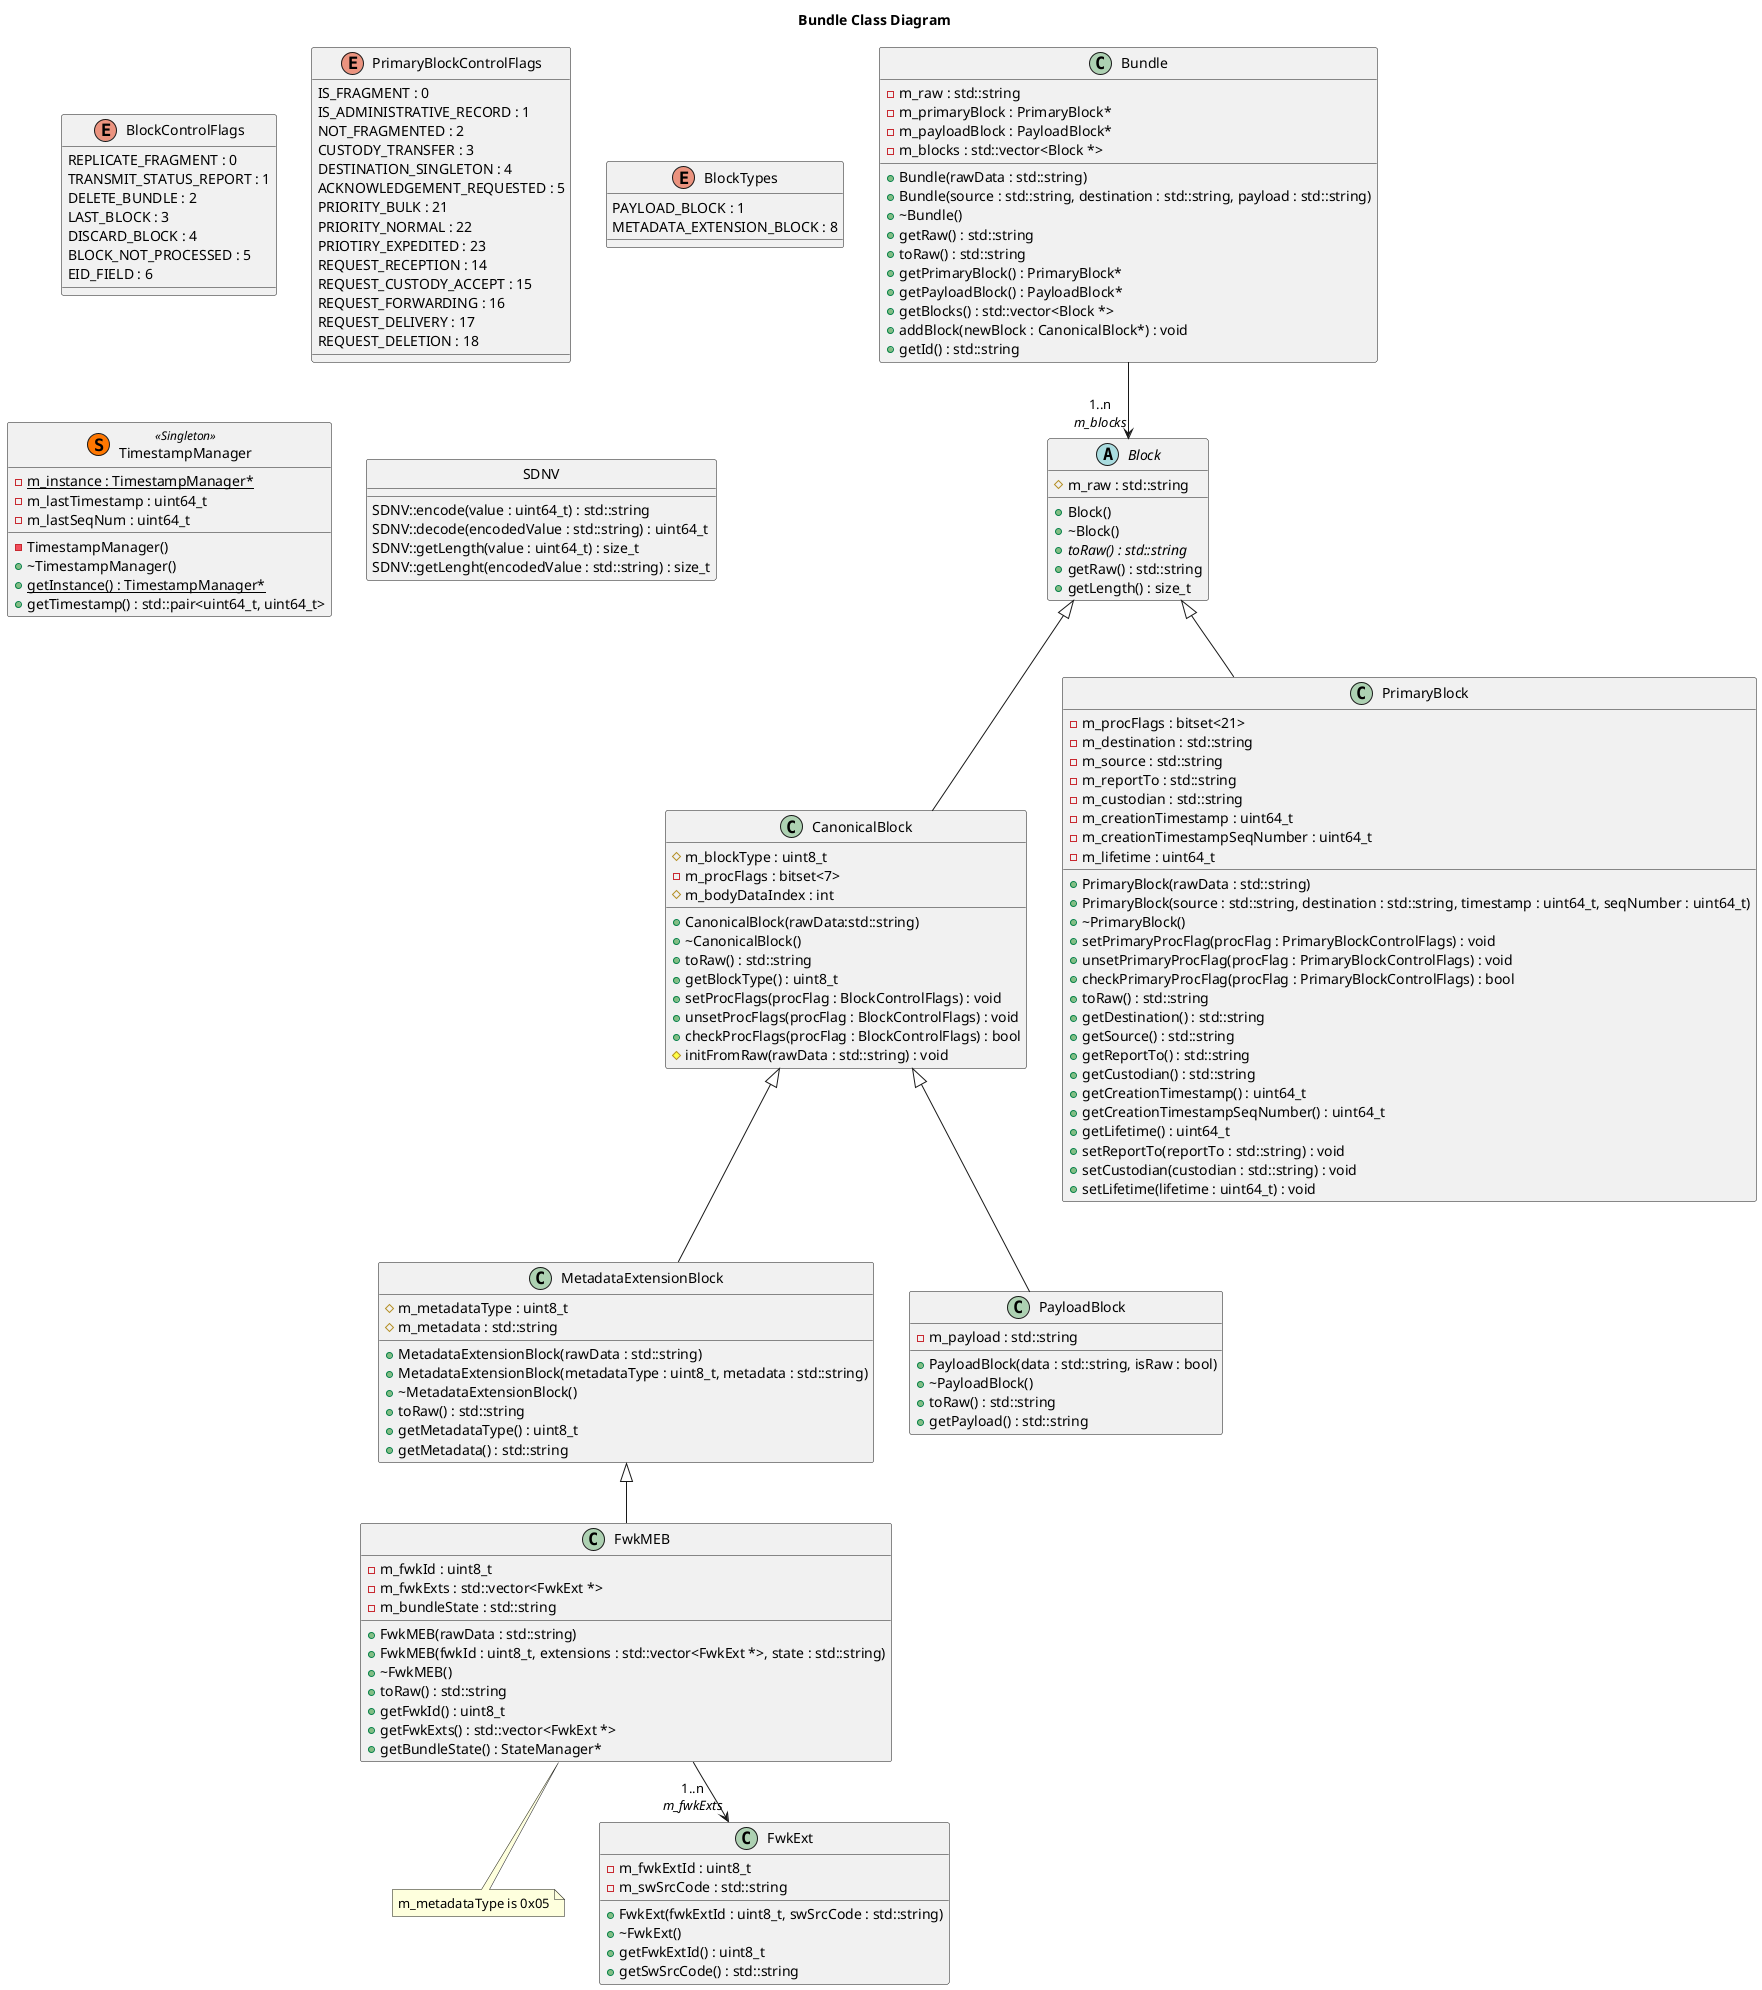 @startuml

title Bundle Class Diagram

class Bundle {
	-m_raw : std::string
	-m_primaryBlock : PrimaryBlock*
	-m_payloadBlock : PayloadBlock*
	-m_blocks : std::vector<Block *>
	+Bundle(rawData : std::string)
	+Bundle(source : std::string, destination : std::string, payload : std::string)
	+~Bundle()
	+getRaw() : std::string
	+toRaw() : std::string
	+getPrimaryBlock() : PrimaryBlock*
	+getPayloadBlock() : PayloadBlock*
	+getBlocks() : std::vector<Block *>
	+addBlock(newBlock : CanonicalBlock*) : void
	+getId() : std::string
}

abstract class Block {
	#m_raw : std::string
	+Block()
	+~Block()
	+{abstract}toRaw() : std::string
	+getRaw() : std::string
	+getLength() : size_t
}

class CanonicalBlock {
	#m_blockType : uint8_t
	-m_procFlags : bitset<7>
	#m_bodyDataIndex : int
	+CanonicalBlock(rawData:std::string)
	+~CanonicalBlock()
	+toRaw() : std::string
	+getBlockType() : uint8_t
	+setProcFlags(procFlag : BlockControlFlags) : void
	+unsetProcFlags(procFlag : BlockControlFlags) : void
	+checkProcFlags(procFlag : BlockControlFlags) : bool
	#initFromRaw(rawData : std::string) : void
}

class MetadataExtensionBlock {
	#m_metadataType : uint8_t
	#m_metadata : std::string
	+MetadataExtensionBlock(rawData : std::string)
	+MetadataExtensionBlock(metadataType : uint8_t, metadata : std::string)
	+~MetadataExtensionBlock()
	+toRaw() : std::string
	+getMetadataType() : uint8_t
	+getMetadata() : std::string
}

class FwkMEB {
	-m_fwkId : uint8_t
	-m_fwkExts : std::vector<FwkExt *>
	-m_bundleState : std::string
	+FwkMEB(rawData : std::string)
	+FwkMEB(fwkId : uint8_t, extensions : std::vector<FwkExt *>, state : std::string)
	+~FwkMEB()
	+toRaw() : std::string
	+getFwkId() : uint8_t
	+getFwkExts() : std::vector<FwkExt *>
	+getBundleState() : StateManager* 
}
note bottom: m_metadataType is 0x05

class FwkExt {
	-m_fwkExtId : uint8_t
	-m_swSrcCode : std::string
	+FwkExt(fwkExtId : uint8_t, swSrcCode : std::string)
	+~FwkExt()
	+getFwkExtId() : uint8_t
	+getSwSrcCode() : std::string
}

class PayloadBlock {
	-m_payload : std::string
	+PayloadBlock(data : std::string, isRaw : bool)
	+~PayloadBlock()
	+toRaw() : std::string
	+getPayload() : std::string
}


class PrimaryBlock {
	-m_procFlags : bitset<21>
	-m_destination : std::string
	-m_source : std::string
	-m_reportTo : std::string
	-m_custodian : std::string
	-m_creationTimestamp : uint64_t
	-m_creationTimestampSeqNumber : uint64_t
	-m_lifetime : uint64_t
	+PrimaryBlock(rawData : std::string)
	+PrimaryBlock(source : std::string, destination : std::string, timestamp : uint64_t, seqNumber : uint64_t)
	+~PrimaryBlock()
	+setPrimaryProcFlag(procFlag : PrimaryBlockControlFlags) : void
	+unsetPrimaryProcFlag(procFlag : PrimaryBlockControlFlags) : void
	+checkPrimaryProcFlag(procFlag : PrimaryBlockControlFlags) : bool
	+toRaw() : std::string
	+getDestination() : std::string
	+getSource() : std::string
	+getReportTo() : std::string
	+getCustodian() : std::string
	+getCreationTimestamp() : uint64_t
	+getCreationTimestampSeqNumber() : uint64_t
	+getLifetime() : uint64_t
	+setReportTo(reportTo : std::string) : void
	+setCustodian(custodian : std::string) : void
	+setLifetime(lifetime : uint64_t) : void
}

enum BlockControlFlags {
	REPLICATE_FRAGMENT : 0
	TRANSMIT_STATUS_REPORT : 1
	DELETE_BUNDLE : 2
	LAST_BLOCK : 3
	DISCARD_BLOCK : 4
	BLOCK_NOT_PROCESSED : 5
	EID_FIELD : 6
}

enum PrimaryBlockControlFlags {
	IS_FRAGMENT : 0
	IS_ADMINISTRATIVE_RECORD : 1
	NOT_FRAGMENTED : 2
	CUSTODY_TRANSFER : 3
	DESTINATION_SINGLETON : 4
	ACKNOWLEDGEMENT_REQUESTED : 5
	PRIORITY_BULK : 21
	PRIORITY_NORMAL : 22
	PRIOTIRY_EXPEDITED : 23
	REQUEST_RECEPTION : 14
	REQUEST_CUSTODY_ACCEPT : 15
	REQUEST_FORWARDING : 16
	REQUEST_DELIVERY : 17
	REQUEST_DELETION : 18
}

enum BlockTypes {
	PAYLOAD_BLOCK : 1
	METADATA_EXTENSION_BLOCK : 8
}

class TimestampManager << (S,#FF7700) Singleton >> {
	-{static}m_instance : TimestampManager*
	-m_lastTimestamp : uint64_t
	-m_lastSeqNum : uint64_t
	-TimestampManager()
	+~TimestampManager()
	+{static}getInstance() : TimestampManager*
	+getTimestamp() : std::pair<uint64_t, uint64_t>
}

class SDNV {
	SDNV::encode(value : uint64_t) : std::string
	SDNV::decode(encodedValue : std::string) : uint64_t
	SDNV::getLength(value : uint64_t) : size_t
	SDNV::getLenght(encodedValue : std::string) : size_t
}
hide SDNV circle

Block <|-- PrimaryBlock
Block <|-- CanonicalBlock
CanonicalBlock <|-- MetadataExtensionBlock
CanonicalBlock <|-- PayloadBlock
Bundle --> "1..n\n<i>m_blocks</i>" Block
MetadataExtensionBlock <|-- FwkMEB
FwkMEB --> "1..n\n<i>m_fwkExts</i>" FwkExt
@enduml